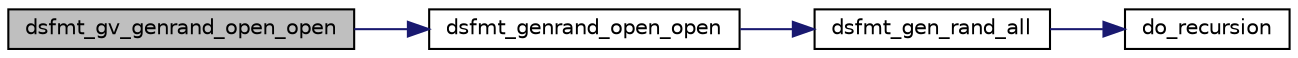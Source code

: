digraph "dsfmt_gv_genrand_open_open"
{
 // INTERACTIVE_SVG=YES
  edge [fontname="Helvetica",fontsize="10",labelfontname="Helvetica",labelfontsize="10"];
  node [fontname="Helvetica",fontsize="10",shape=record];
  rankdir="LR";
  Node1 [label="dsfmt_gv_genrand_open_open",height=0.2,width=0.4,color="black", fillcolor="grey75", style="filled", fontcolor="black"];
  Node1 -> Node2 [color="midnightblue",fontsize="10",style="solid",fontname="Helvetica"];
  Node2 [label="dsfmt_genrand_open_open",height=0.2,width=0.4,color="black", fillcolor="white", style="filled",URL="$d_s_f_m_t_8h.html#ad0a3324227d2e65e8d8888eb675170ac"];
  Node2 -> Node3 [color="midnightblue",fontsize="10",style="solid",fontname="Helvetica"];
  Node3 [label="dsfmt_gen_rand_all",height=0.2,width=0.4,color="black", fillcolor="white", style="filled",URL="$d_s_f_m_t_8h.html#afccb1e4d75cea7ffe3b45cba53d1e5e0"];
  Node3 -> Node4 [color="midnightblue",fontsize="10",style="solid",fontname="Helvetica"];
  Node4 [label="do_recursion",height=0.2,width=0.4,color="black", fillcolor="white", style="filled",URL="$d_s_f_m_t_8c.html#a43e33e2235015c9c072bad7dfe1a282c"];
}

